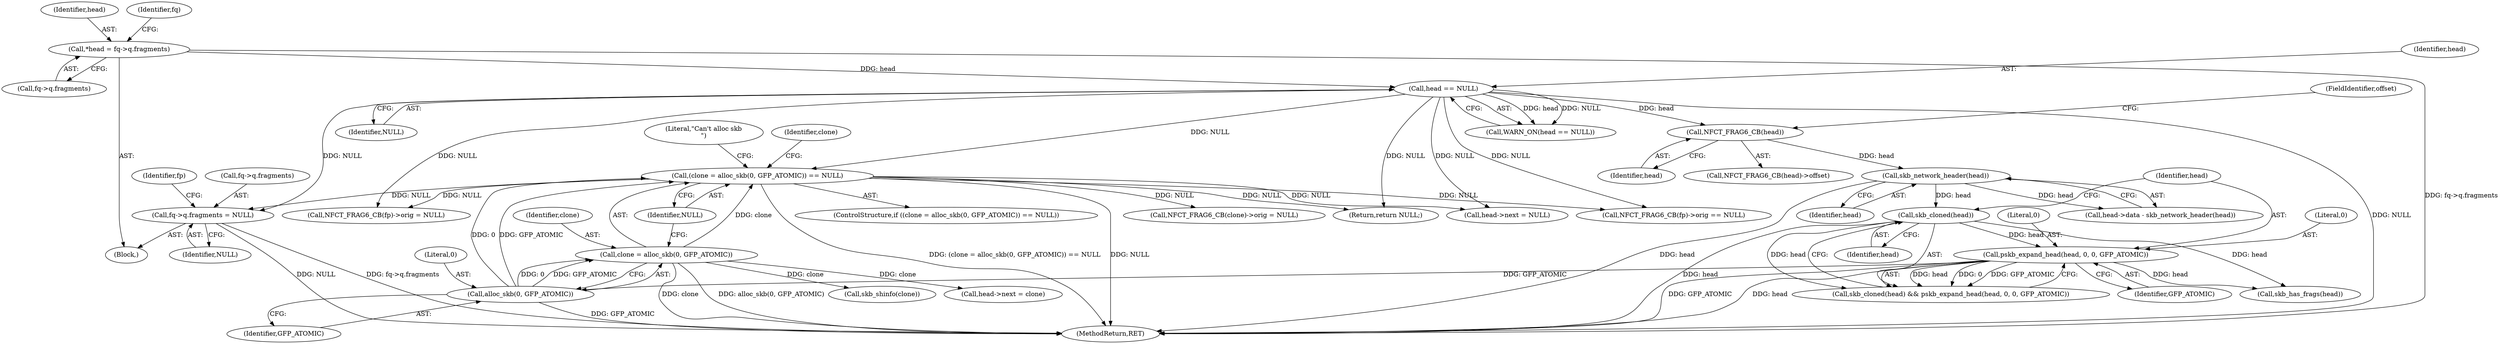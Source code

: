 digraph "0_linux_9e2dcf72023d1447f09c47d77c99b0c49659e5ce_0@pointer" {
"1000482" [label="(Call,fq->q.fragments = NULL)"];
"1000125" [label="(Call,head == NULL)"];
"1000114" [label="(Call,*head = fq->q.fragments)"];
"1000187" [label="(Call,(clone = alloc_skb(0, GFP_ATOMIC)) == NULL)"];
"1000188" [label="(Call,clone = alloc_skb(0, GFP_ATOMIC))"];
"1000190" [label="(Call,alloc_skb(0, GFP_ATOMIC))"];
"1000167" [label="(Call,pskb_expand_head(head, 0, 0, GFP_ATOMIC))"];
"1000165" [label="(Call,skb_cloned(head))"];
"1000142" [label="(Call,skb_network_header(head))"];
"1000131" [label="(Call,NFCT_FRAG6_CB(head))"];
"1000166" [label="(Identifier,head)"];
"1000482" [label="(Call,fq->q.fragments = NULL)"];
"1000188" [label="(Call,clone = alloc_skb(0, GFP_ATOMIC))"];
"1000126" [label="(Identifier,head)"];
"1000196" [label="(Literal,\"Can't alloc skb\n\")"];
"1000490" [label="(Identifier,fp)"];
"1000186" [label="(ControlStructure,if ((clone = alloc_skb(0, GFP_ATOMIC)) == NULL))"];
"1000191" [label="(Literal,0)"];
"1000177" [label="(Call,skb_has_frags(head))"];
"1000212" [label="(Call,skb_shinfo(clone))"];
"1000143" [label="(Identifier,head)"];
"1000167" [label="(Call,pskb_expand_head(head, 0, 0, GFP_ATOMIC))"];
"1000130" [label="(Call,NFCT_FRAG6_CB(head)->offset)"];
"1000483" [label="(Call,fq->q.fragments)"];
"1000205" [label="(Call,head->next = clone)"];
"1000498" [label="(Call,NFCT_FRAG6_CB(fp)->orig == NULL)"];
"1000171" [label="(Identifier,GFP_ATOMIC)"];
"1000165" [label="(Call,skb_cloned(head))"];
"1000110" [label="(Block,)"];
"1000189" [label="(Identifier,clone)"];
"1000190" [label="(Call,alloc_skb(0, GFP_ATOMIC))"];
"1000142" [label="(Call,skb_network_header(head))"];
"1000538" [label="(Call,NFCT_FRAG6_CB(fp)->orig = NULL)"];
"1000164" [label="(Call,skb_cloned(head) && pskb_expand_head(head, 0, 0, GFP_ATOMIC))"];
"1000138" [label="(Call,head->data - skb_network_header(head))"];
"1000169" [label="(Literal,0)"];
"1000200" [label="(Identifier,clone)"];
"1000488" [label="(Identifier,NULL)"];
"1000124" [label="(Call,WARN_ON(head == NULL))"];
"1000133" [label="(FieldIdentifier,offset)"];
"1000556" [label="(MethodReturn,RET)"];
"1000131" [label="(Call,NFCT_FRAG6_CB(head))"];
"1000554" [label="(Return,return NULL;)"];
"1000125" [label="(Call,head == NULL)"];
"1000187" [label="(Call,(clone = alloc_skb(0, GFP_ATOMIC)) == NULL)"];
"1000127" [label="(Identifier,NULL)"];
"1000168" [label="(Identifier,head)"];
"1000282" [label="(Call,NFCT_FRAG6_CB(clone)->orig = NULL)"];
"1000116" [label="(Call,fq->q.fragments)"];
"1000115" [label="(Identifier,head)"];
"1000438" [label="(Call,head->next = NULL)"];
"1000192" [label="(Identifier,GFP_ATOMIC)"];
"1000114" [label="(Call,*head = fq->q.fragments)"];
"1000170" [label="(Literal,0)"];
"1000132" [label="(Identifier,head)"];
"1000193" [label="(Identifier,NULL)"];
"1000123" [label="(Identifier,fq)"];
"1000482" -> "1000110"  [label="AST: "];
"1000482" -> "1000488"  [label="CFG: "];
"1000483" -> "1000482"  [label="AST: "];
"1000488" -> "1000482"  [label="AST: "];
"1000490" -> "1000482"  [label="CFG: "];
"1000482" -> "1000556"  [label="DDG: NULL"];
"1000482" -> "1000556"  [label="DDG: fq->q.fragments"];
"1000125" -> "1000482"  [label="DDG: NULL"];
"1000187" -> "1000482"  [label="DDG: NULL"];
"1000125" -> "1000124"  [label="AST: "];
"1000125" -> "1000127"  [label="CFG: "];
"1000126" -> "1000125"  [label="AST: "];
"1000127" -> "1000125"  [label="AST: "];
"1000124" -> "1000125"  [label="CFG: "];
"1000125" -> "1000556"  [label="DDG: NULL"];
"1000125" -> "1000124"  [label="DDG: head"];
"1000125" -> "1000124"  [label="DDG: NULL"];
"1000114" -> "1000125"  [label="DDG: head"];
"1000125" -> "1000131"  [label="DDG: head"];
"1000125" -> "1000187"  [label="DDG: NULL"];
"1000125" -> "1000438"  [label="DDG: NULL"];
"1000125" -> "1000498"  [label="DDG: NULL"];
"1000125" -> "1000538"  [label="DDG: NULL"];
"1000125" -> "1000554"  [label="DDG: NULL"];
"1000114" -> "1000110"  [label="AST: "];
"1000114" -> "1000116"  [label="CFG: "];
"1000115" -> "1000114"  [label="AST: "];
"1000116" -> "1000114"  [label="AST: "];
"1000123" -> "1000114"  [label="CFG: "];
"1000114" -> "1000556"  [label="DDG: fq->q.fragments"];
"1000187" -> "1000186"  [label="AST: "];
"1000187" -> "1000193"  [label="CFG: "];
"1000188" -> "1000187"  [label="AST: "];
"1000193" -> "1000187"  [label="AST: "];
"1000196" -> "1000187"  [label="CFG: "];
"1000200" -> "1000187"  [label="CFG: "];
"1000187" -> "1000556"  [label="DDG: (clone = alloc_skb(0, GFP_ATOMIC)) == NULL"];
"1000187" -> "1000556"  [label="DDG: NULL"];
"1000188" -> "1000187"  [label="DDG: clone"];
"1000190" -> "1000187"  [label="DDG: 0"];
"1000190" -> "1000187"  [label="DDG: GFP_ATOMIC"];
"1000187" -> "1000282"  [label="DDG: NULL"];
"1000187" -> "1000438"  [label="DDG: NULL"];
"1000187" -> "1000498"  [label="DDG: NULL"];
"1000187" -> "1000538"  [label="DDG: NULL"];
"1000187" -> "1000554"  [label="DDG: NULL"];
"1000188" -> "1000190"  [label="CFG: "];
"1000189" -> "1000188"  [label="AST: "];
"1000190" -> "1000188"  [label="AST: "];
"1000193" -> "1000188"  [label="CFG: "];
"1000188" -> "1000556"  [label="DDG: alloc_skb(0, GFP_ATOMIC)"];
"1000188" -> "1000556"  [label="DDG: clone"];
"1000190" -> "1000188"  [label="DDG: 0"];
"1000190" -> "1000188"  [label="DDG: GFP_ATOMIC"];
"1000188" -> "1000205"  [label="DDG: clone"];
"1000188" -> "1000212"  [label="DDG: clone"];
"1000190" -> "1000192"  [label="CFG: "];
"1000191" -> "1000190"  [label="AST: "];
"1000192" -> "1000190"  [label="AST: "];
"1000190" -> "1000556"  [label="DDG: GFP_ATOMIC"];
"1000167" -> "1000190"  [label="DDG: GFP_ATOMIC"];
"1000167" -> "1000164"  [label="AST: "];
"1000167" -> "1000171"  [label="CFG: "];
"1000168" -> "1000167"  [label="AST: "];
"1000169" -> "1000167"  [label="AST: "];
"1000170" -> "1000167"  [label="AST: "];
"1000171" -> "1000167"  [label="AST: "];
"1000164" -> "1000167"  [label="CFG: "];
"1000167" -> "1000556"  [label="DDG: head"];
"1000167" -> "1000556"  [label="DDG: GFP_ATOMIC"];
"1000167" -> "1000164"  [label="DDG: head"];
"1000167" -> "1000164"  [label="DDG: 0"];
"1000167" -> "1000164"  [label="DDG: GFP_ATOMIC"];
"1000165" -> "1000167"  [label="DDG: head"];
"1000167" -> "1000177"  [label="DDG: head"];
"1000165" -> "1000164"  [label="AST: "];
"1000165" -> "1000166"  [label="CFG: "];
"1000166" -> "1000165"  [label="AST: "];
"1000168" -> "1000165"  [label="CFG: "];
"1000164" -> "1000165"  [label="CFG: "];
"1000165" -> "1000556"  [label="DDG: head"];
"1000165" -> "1000164"  [label="DDG: head"];
"1000142" -> "1000165"  [label="DDG: head"];
"1000165" -> "1000177"  [label="DDG: head"];
"1000142" -> "1000138"  [label="AST: "];
"1000142" -> "1000143"  [label="CFG: "];
"1000143" -> "1000142"  [label="AST: "];
"1000138" -> "1000142"  [label="CFG: "];
"1000142" -> "1000556"  [label="DDG: head"];
"1000142" -> "1000138"  [label="DDG: head"];
"1000131" -> "1000142"  [label="DDG: head"];
"1000131" -> "1000130"  [label="AST: "];
"1000131" -> "1000132"  [label="CFG: "];
"1000132" -> "1000131"  [label="AST: "];
"1000133" -> "1000131"  [label="CFG: "];
}
